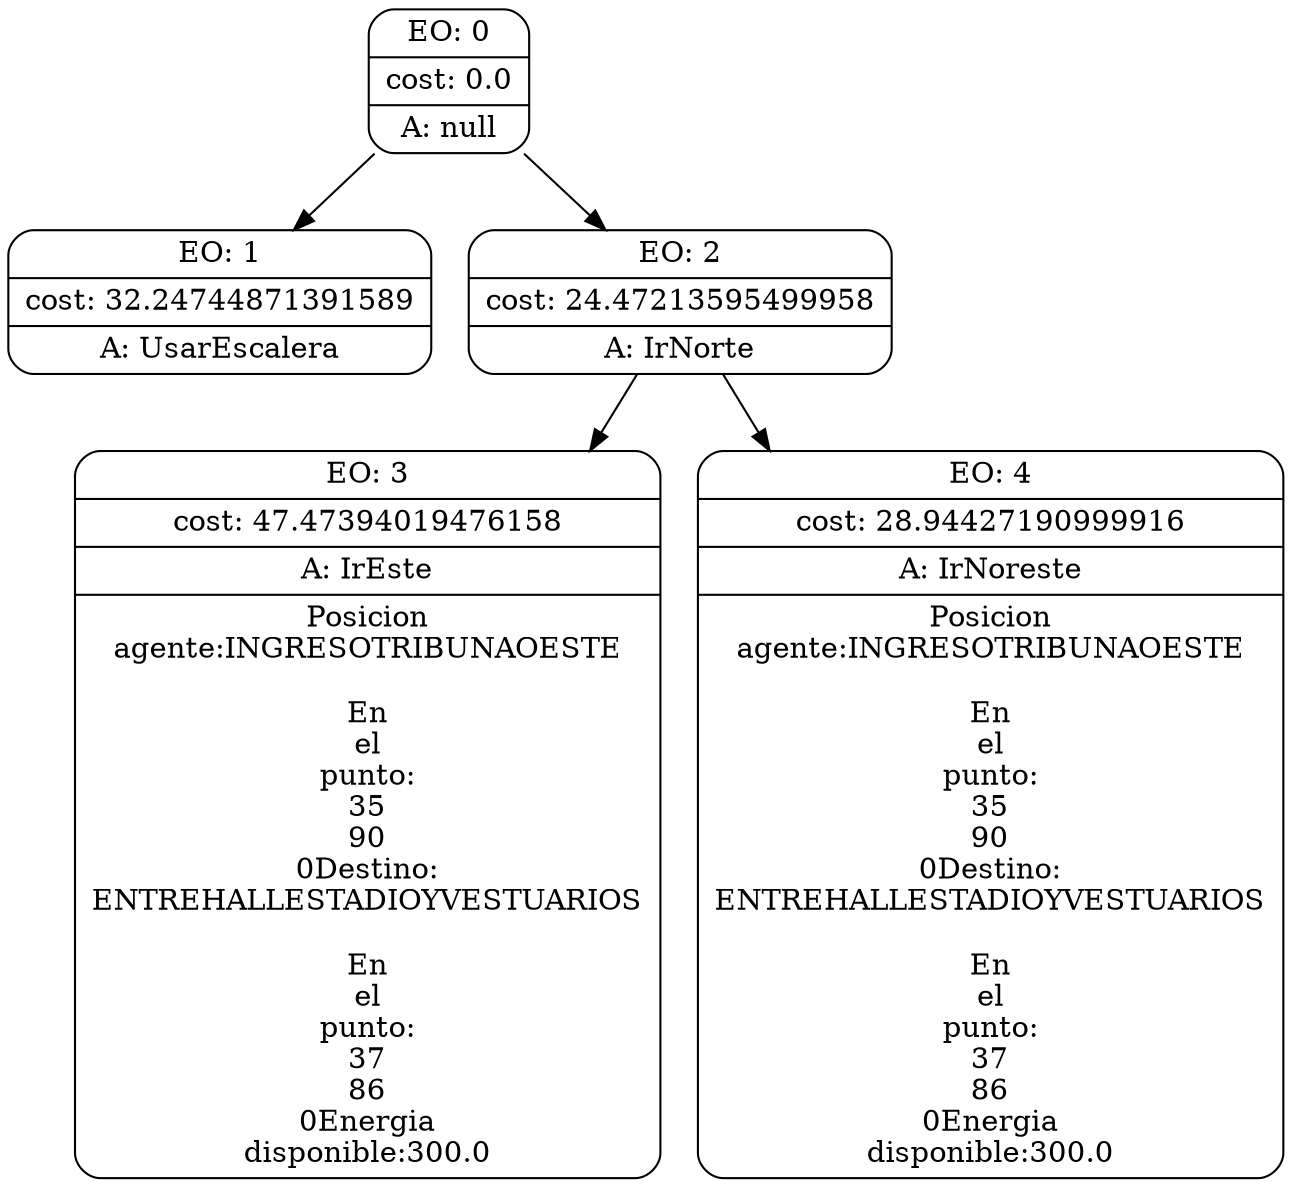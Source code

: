 digraph g {
node [shape = Mrecord];
nodo0[label="{EO: 0|cost: 0.0|A: null}"]
nodo1[label="{EO: 1|cost: 32.24744871391589|A: UsarEscalera}"]

nodo0 -> nodo1;
nodo2[label="{EO: 2|cost: 24.47213595499958|A: IrNorte}"]
nodo3[label="{EO: 3|cost: 47.47394019476158|A: IrEste|Posicion\nagente:INGRESOTRIBUNAOESTE\n\nEn\nel\npunto:\n35\n90\n0
Destino:\nENTREHALLESTADIOYVESTUARIOS\n\nEn\nel\npunto:\n37\n86\n0
Energia\ndisponible:300.0
}"]

nodo2 -> nodo3;
nodo4[label="{EO: 4|cost: 28.94427190999916|A: IrNoreste|Posicion\nagente:INGRESOTRIBUNAOESTE\n\nEn\nel\npunto:\n35\n90\n0
Destino:\nENTREHALLESTADIOYVESTUARIOS\n\nEn\nel\npunto:\n37\n86\n0
Energia\ndisponible:300.0
}"]

nodo2 -> nodo4;

nodo0 -> nodo2;


}